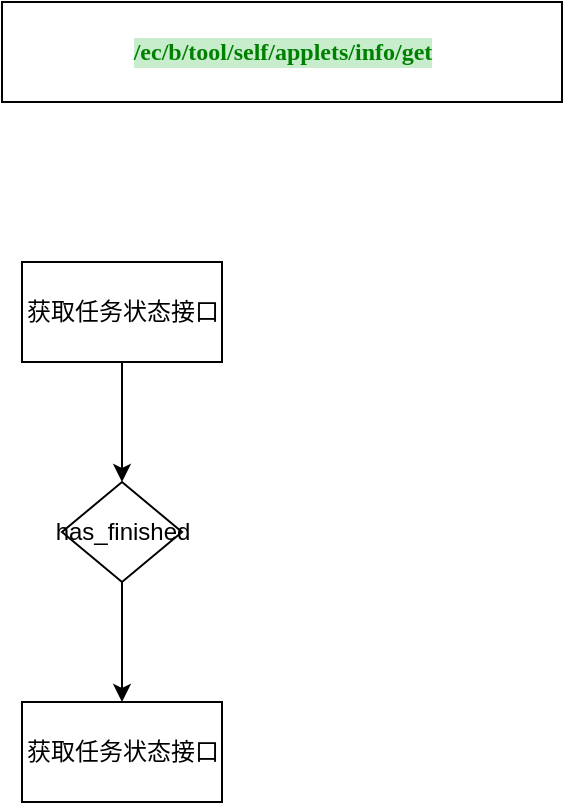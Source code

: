 <mxfile version="15.2.9" type="github">
  <diagram id="9rqPlZBYxNERPYK1JP30" name="Page-1">
    <mxGraphModel dx="1186" dy="518" grid="1" gridSize="10" guides="1" tooltips="1" connect="1" arrows="1" fold="1" page="1" pageScale="1" pageWidth="827" pageHeight="1169" math="0" shadow="0">
      <root>
        <mxCell id="0" />
        <mxCell id="1" parent="0" />
        <mxCell id="4tI01lhfBLA41W0nUm5L-3" style="edgeStyle=orthogonalEdgeStyle;rounded=0;orthogonalLoop=1;jettySize=auto;html=1;exitX=0.5;exitY=1;exitDx=0;exitDy=0;" edge="1" parent="1" source="4tI01lhfBLA41W0nUm5L-1" target="4tI01lhfBLA41W0nUm5L-2">
          <mxGeometry relative="1" as="geometry" />
        </mxCell>
        <mxCell id="4tI01lhfBLA41W0nUm5L-1" value="获取任务状态接口" style="html=1;dashed=0;whitespace=wrap;" vertex="1" parent="1">
          <mxGeometry x="220" y="180" width="100" height="50" as="geometry" />
        </mxCell>
        <mxCell id="4tI01lhfBLA41W0nUm5L-5" style="edgeStyle=orthogonalEdgeStyle;rounded=0;orthogonalLoop=1;jettySize=auto;html=1;exitX=0.5;exitY=1;exitDx=0;exitDy=0;entryX=0.5;entryY=0;entryDx=0;entryDy=0;" edge="1" parent="1" source="4tI01lhfBLA41W0nUm5L-2" target="4tI01lhfBLA41W0nUm5L-4">
          <mxGeometry relative="1" as="geometry" />
        </mxCell>
        <mxCell id="4tI01lhfBLA41W0nUm5L-2" value="has_finished" style="shape=rhombus;html=1;dashed=0;whitespace=wrap;perimeter=rhombusPerimeter;" vertex="1" parent="1">
          <mxGeometry x="240" y="290" width="60" height="50" as="geometry" />
        </mxCell>
        <mxCell id="4tI01lhfBLA41W0nUm5L-4" value="获取任务状态接口" style="html=1;dashed=0;whitespace=wrap;" vertex="1" parent="1">
          <mxGeometry x="220" y="400" width="100" height="50" as="geometry" />
        </mxCell>
        <mxCell id="4tI01lhfBLA41W0nUm5L-6" value="&lt;pre style=&quot;background-color: rgb(199 , 237 , 204) ; font-family: &amp;#34;menlo&amp;#34; ; font-size: 9pt&quot;&gt;&lt;span style=&quot;color: #008000 ; font-weight: bold&quot;&gt;/ec/b/tool/self/applets/info/get&lt;/span&gt;&lt;/pre&gt;" style="html=1;dashed=0;whitespace=wrap;" vertex="1" parent="1">
          <mxGeometry x="210" y="50" width="280" height="50" as="geometry" />
        </mxCell>
      </root>
    </mxGraphModel>
  </diagram>
</mxfile>
